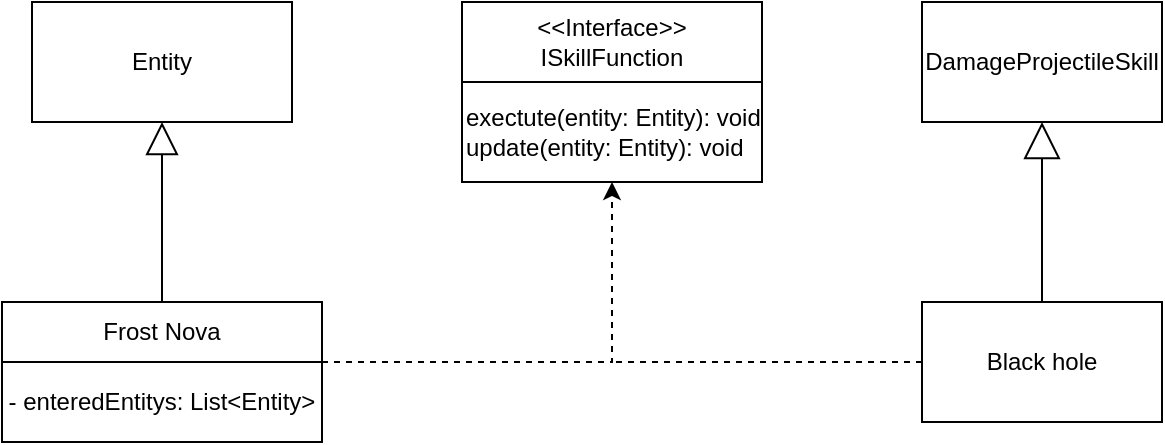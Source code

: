 <mxfile version="21.2.0">
  <diagram name="Seite-1" id="bpRkwtM2eV6_gNk7ZkO5">
    <mxGraphModel dx="1161" dy="632" grid="1" gridSize="10" guides="1" tooltips="1" connect="1" arrows="1" fold="1" page="1" pageScale="1" pageWidth="827" pageHeight="1169" math="0" shadow="0">
      <root>
        <mxCell id="0" />
        <mxCell id="1" parent="0" />
        <mxCell id="SnWKyFVsWIMMJyHiQeeG-3" style="edgeStyle=orthogonalEdgeStyle;rounded=0;orthogonalLoop=1;jettySize=auto;html=1;exitX=0.5;exitY=0;exitDx=0;exitDy=0;entryX=0.5;entryY=1;entryDx=0;entryDy=0;endArrow=block;endFill=0;endSize=16;" edge="1" parent="1" source="SnWKyFVsWIMMJyHiQeeG-1" target="SnWKyFVsWIMMJyHiQeeG-2">
          <mxGeometry relative="1" as="geometry" />
        </mxCell>
        <mxCell id="SnWKyFVsWIMMJyHiQeeG-5" style="edgeStyle=orthogonalEdgeStyle;rounded=0;orthogonalLoop=1;jettySize=auto;html=1;exitX=0;exitY=0.5;exitDx=0;exitDy=0;dashed=1;endArrow=none;endFill=0;" edge="1" parent="1" source="SnWKyFVsWIMMJyHiQeeG-1">
          <mxGeometry relative="1" as="geometry">
            <mxPoint x="405" y="240" as="targetPoint" />
          </mxGeometry>
        </mxCell>
        <mxCell id="SnWKyFVsWIMMJyHiQeeG-1" value="Black hole" style="rounded=0;whiteSpace=wrap;html=1;" vertex="1" parent="1">
          <mxGeometry x="560" y="210" width="120" height="60" as="geometry" />
        </mxCell>
        <mxCell id="SnWKyFVsWIMMJyHiQeeG-2" value="DamageProjectileSkill" style="rounded=0;whiteSpace=wrap;html=1;" vertex="1" parent="1">
          <mxGeometry x="560" y="60" width="120" height="60" as="geometry" />
        </mxCell>
        <mxCell id="SnWKyFVsWIMMJyHiQeeG-4" value="&amp;lt;&amp;lt;Interface&amp;gt;&amp;gt;&lt;br&gt;ISkillFunction" style="rounded=0;whiteSpace=wrap;html=1;" vertex="1" parent="1">
          <mxGeometry x="330" y="60" width="150" height="40" as="geometry" />
        </mxCell>
        <mxCell id="SnWKyFVsWIMMJyHiQeeG-6" value="&lt;div style=&quot;&quot;&gt;&lt;span style=&quot;background-color: initial;&quot;&gt;exectute(entity: Entity): void&lt;/span&gt;&lt;/div&gt;&lt;div style=&quot;&quot;&gt;update(entity: Entity&lt;span style=&quot;background-color: initial;&quot;&gt;): void&lt;/span&gt;&lt;/div&gt;" style="rounded=0;whiteSpace=wrap;html=1;align=left;" vertex="1" parent="1">
          <mxGeometry x="330" y="100" width="150" height="50" as="geometry" />
        </mxCell>
        <mxCell id="SnWKyFVsWIMMJyHiQeeG-8" style="edgeStyle=orthogonalEdgeStyle;rounded=0;orthogonalLoop=1;jettySize=auto;html=1;dashed=1;exitX=1;exitY=0;exitDx=0;exitDy=0;entryX=0.5;entryY=1;entryDx=0;entryDy=0;" edge="1" parent="1" source="SnWKyFVsWIMMJyHiQeeG-11" target="SnWKyFVsWIMMJyHiQeeG-6">
          <mxGeometry relative="1" as="geometry">
            <mxPoint x="420" y="180" as="targetPoint" />
            <Array as="points">
              <mxPoint x="405" y="240" />
            </Array>
          </mxGeometry>
        </mxCell>
        <mxCell id="SnWKyFVsWIMMJyHiQeeG-10" style="edgeStyle=orthogonalEdgeStyle;rounded=0;orthogonalLoop=1;jettySize=auto;html=1;exitX=0.5;exitY=0;exitDx=0;exitDy=0;entryX=0.5;entryY=1;entryDx=0;entryDy=0;endArrow=block;endFill=0;endSize=14;" edge="1" parent="1" source="SnWKyFVsWIMMJyHiQeeG-7" target="SnWKyFVsWIMMJyHiQeeG-9">
          <mxGeometry relative="1" as="geometry" />
        </mxCell>
        <mxCell id="SnWKyFVsWIMMJyHiQeeG-7" value="Frost Nova" style="rounded=0;whiteSpace=wrap;html=1;" vertex="1" parent="1">
          <mxGeometry x="100" y="210" width="160" height="30" as="geometry" />
        </mxCell>
        <mxCell id="SnWKyFVsWIMMJyHiQeeG-9" value="Entity" style="rounded=0;whiteSpace=wrap;html=1;" vertex="1" parent="1">
          <mxGeometry x="115" y="60" width="130" height="60" as="geometry" />
        </mxCell>
        <mxCell id="SnWKyFVsWIMMJyHiQeeG-11" value="- enteredEntitys: List&amp;lt;Entity&amp;gt;" style="rounded=0;whiteSpace=wrap;html=1;" vertex="1" parent="1">
          <mxGeometry x="100" y="240" width="160" height="40" as="geometry" />
        </mxCell>
      </root>
    </mxGraphModel>
  </diagram>
</mxfile>
